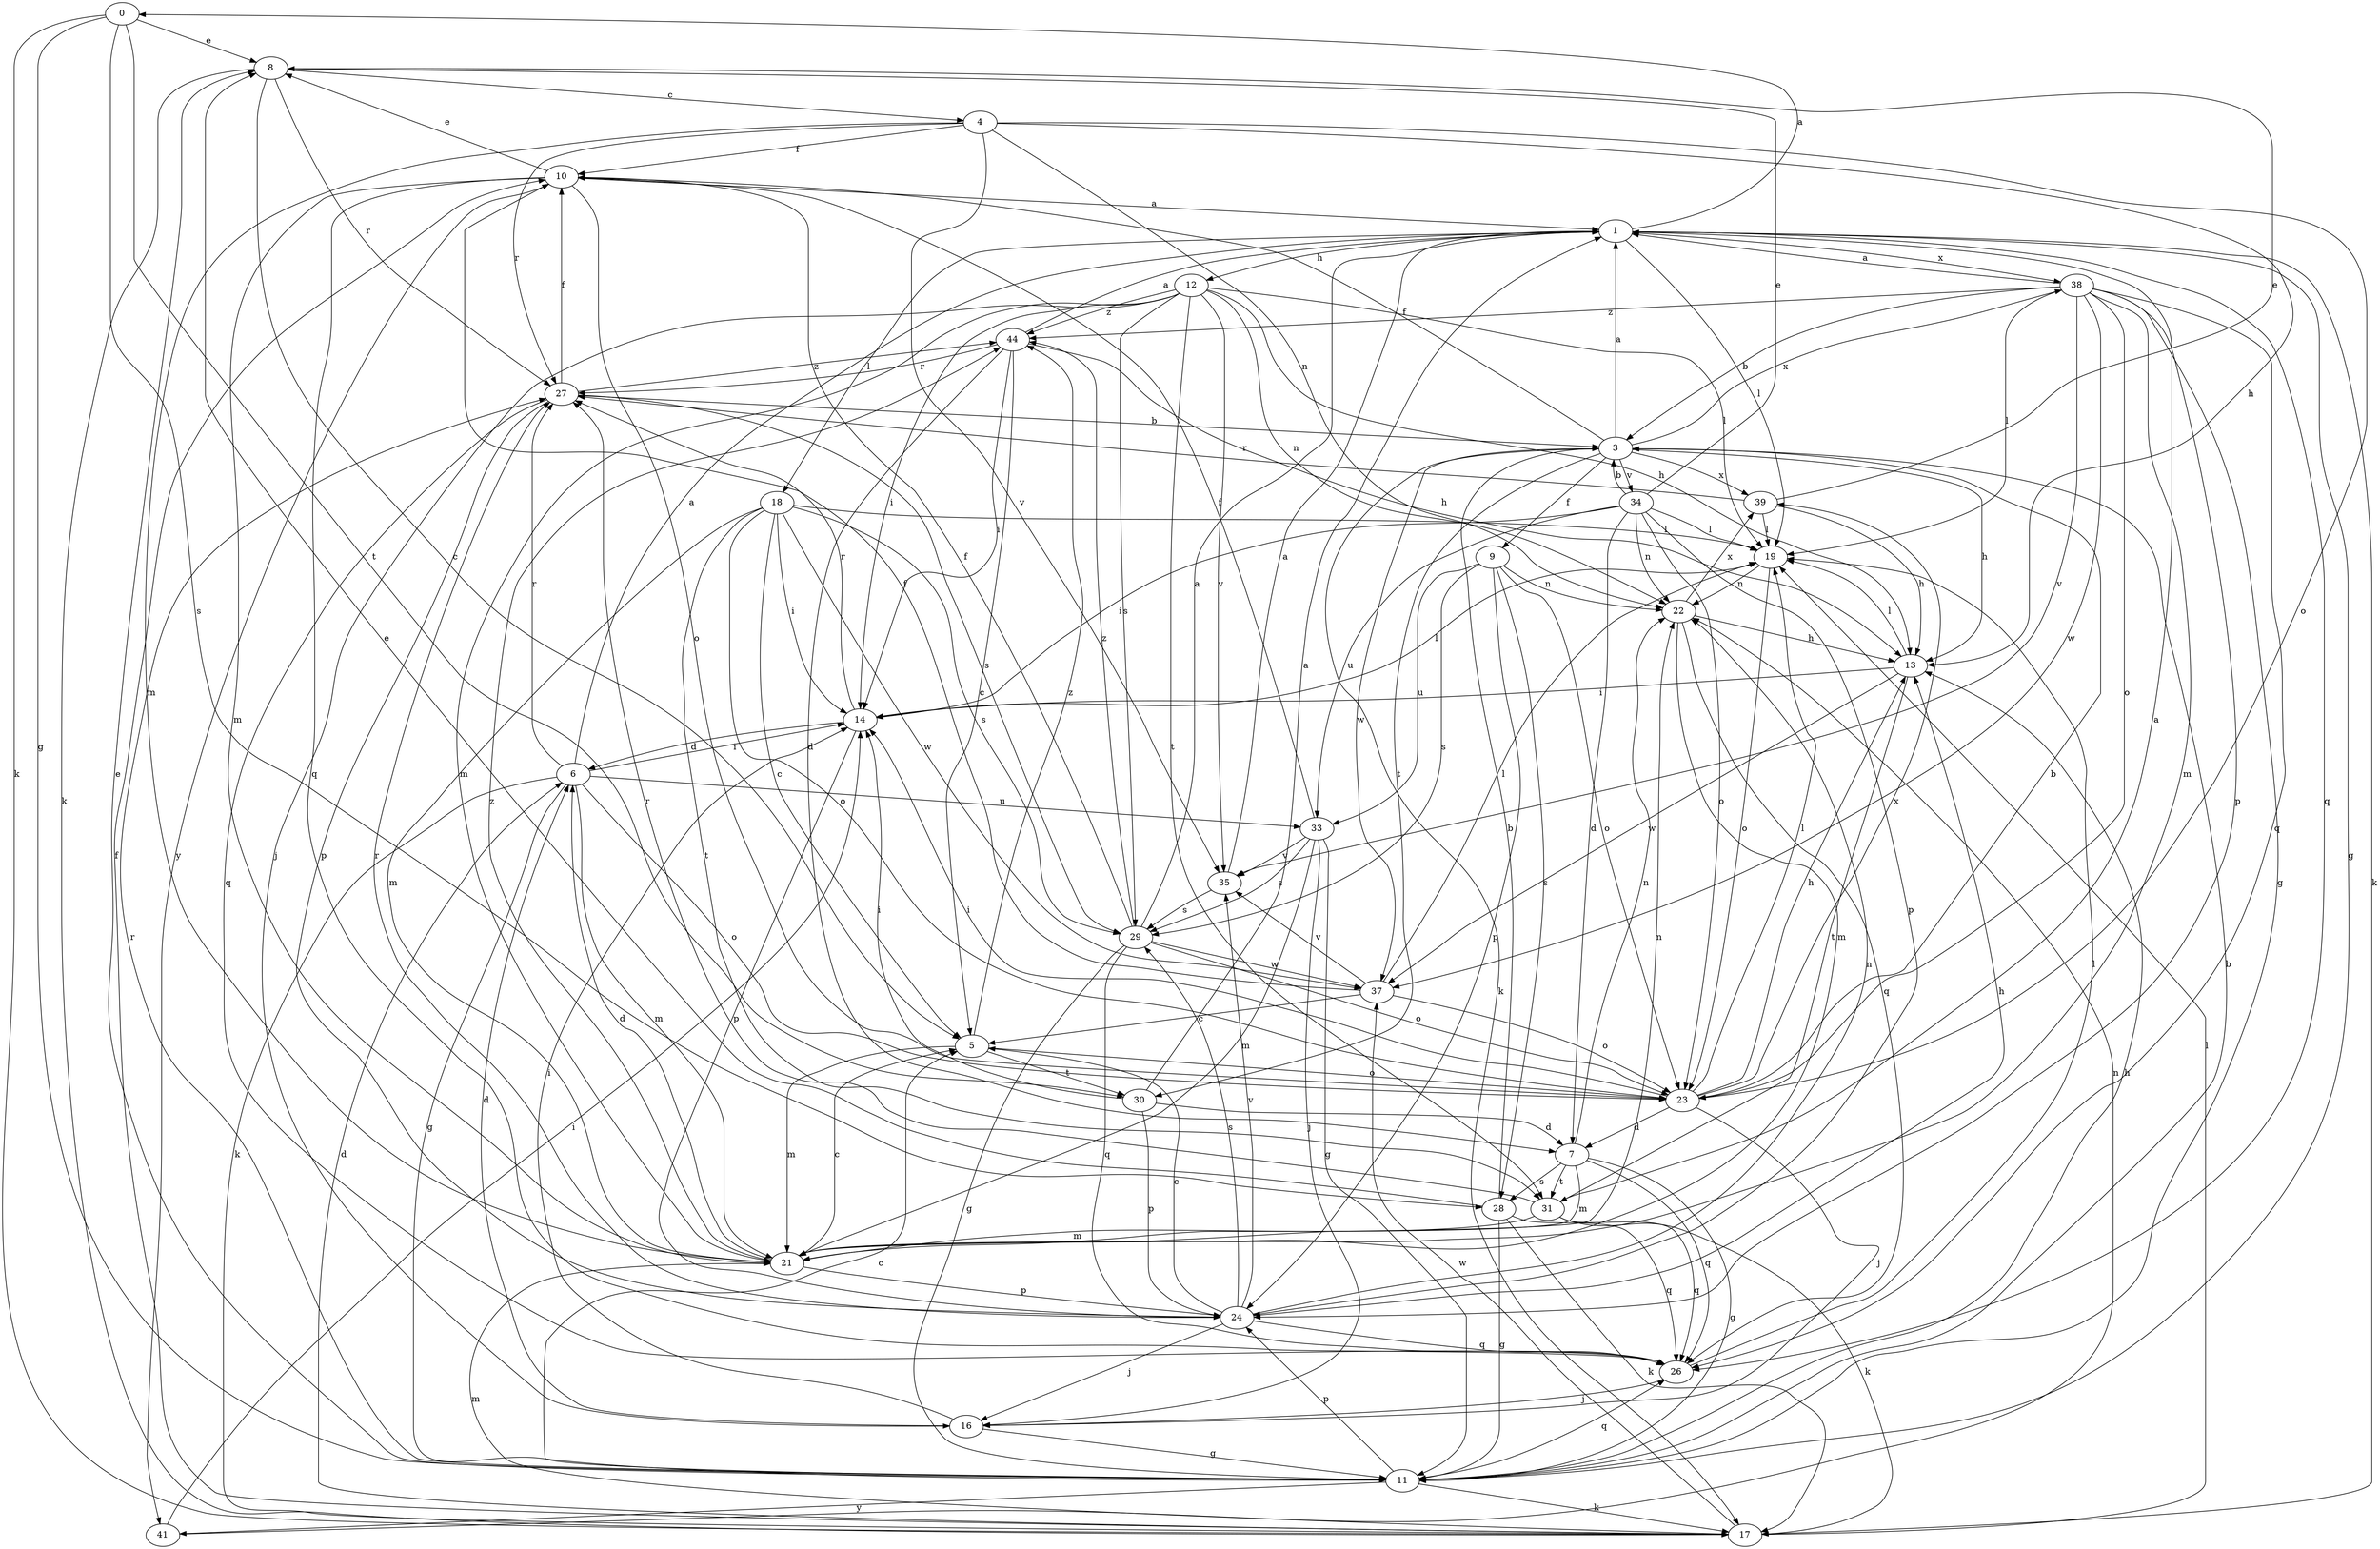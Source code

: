 strict digraph  {
0;
1;
3;
4;
5;
6;
7;
8;
9;
10;
11;
12;
13;
14;
16;
17;
18;
19;
21;
22;
23;
24;
26;
27;
28;
29;
30;
31;
33;
34;
35;
37;
38;
39;
41;
44;
0 -> 8  [label=e];
0 -> 11  [label=g];
0 -> 17  [label=k];
0 -> 28  [label=s];
0 -> 30  [label=t];
1 -> 0  [label=a];
1 -> 11  [label=g];
1 -> 12  [label=h];
1 -> 17  [label=k];
1 -> 18  [label=l];
1 -> 19  [label=l];
1 -> 26  [label=q];
1 -> 38  [label=x];
3 -> 1  [label=a];
3 -> 9  [label=f];
3 -> 10  [label=f];
3 -> 13  [label=h];
3 -> 17  [label=k];
3 -> 30  [label=t];
3 -> 34  [label=v];
3 -> 37  [label=w];
3 -> 38  [label=x];
3 -> 39  [label=x];
4 -> 10  [label=f];
4 -> 13  [label=h];
4 -> 21  [label=m];
4 -> 22  [label=n];
4 -> 23  [label=o];
4 -> 27  [label=r];
4 -> 35  [label=v];
5 -> 21  [label=m];
5 -> 23  [label=o];
5 -> 30  [label=t];
5 -> 44  [label=z];
6 -> 1  [label=a];
6 -> 11  [label=g];
6 -> 14  [label=i];
6 -> 17  [label=k];
6 -> 21  [label=m];
6 -> 23  [label=o];
6 -> 27  [label=r];
6 -> 33  [label=u];
7 -> 11  [label=g];
7 -> 21  [label=m];
7 -> 22  [label=n];
7 -> 26  [label=q];
7 -> 28  [label=s];
7 -> 31  [label=t];
8 -> 4  [label=c];
8 -> 5  [label=c];
8 -> 17  [label=k];
8 -> 27  [label=r];
9 -> 22  [label=n];
9 -> 23  [label=o];
9 -> 24  [label=p];
9 -> 28  [label=s];
9 -> 29  [label=s];
9 -> 33  [label=u];
10 -> 1  [label=a];
10 -> 8  [label=e];
10 -> 21  [label=m];
10 -> 23  [label=o];
10 -> 26  [label=q];
10 -> 41  [label=y];
11 -> 3  [label=b];
11 -> 5  [label=c];
11 -> 8  [label=e];
11 -> 13  [label=h];
11 -> 17  [label=k];
11 -> 24  [label=p];
11 -> 26  [label=q];
11 -> 27  [label=r];
11 -> 41  [label=y];
12 -> 13  [label=h];
12 -> 14  [label=i];
12 -> 16  [label=j];
12 -> 19  [label=l];
12 -> 21  [label=m];
12 -> 22  [label=n];
12 -> 29  [label=s];
12 -> 31  [label=t];
12 -> 35  [label=v];
12 -> 44  [label=z];
13 -> 14  [label=i];
13 -> 19  [label=l];
13 -> 31  [label=t];
13 -> 37  [label=w];
14 -> 6  [label=d];
14 -> 19  [label=l];
14 -> 24  [label=p];
14 -> 27  [label=r];
16 -> 6  [label=d];
16 -> 11  [label=g];
16 -> 14  [label=i];
17 -> 6  [label=d];
17 -> 10  [label=f];
17 -> 19  [label=l];
17 -> 21  [label=m];
17 -> 37  [label=w];
18 -> 5  [label=c];
18 -> 14  [label=i];
18 -> 19  [label=l];
18 -> 21  [label=m];
18 -> 23  [label=o];
18 -> 29  [label=s];
18 -> 31  [label=t];
18 -> 37  [label=w];
19 -> 22  [label=n];
19 -> 23  [label=o];
21 -> 5  [label=c];
21 -> 6  [label=d];
21 -> 22  [label=n];
21 -> 24  [label=p];
21 -> 44  [label=z];
22 -> 13  [label=h];
22 -> 21  [label=m];
22 -> 26  [label=q];
22 -> 39  [label=x];
23 -> 3  [label=b];
23 -> 7  [label=d];
23 -> 13  [label=h];
23 -> 14  [label=i];
23 -> 16  [label=j];
23 -> 19  [label=l];
23 -> 39  [label=x];
24 -> 5  [label=c];
24 -> 13  [label=h];
24 -> 16  [label=j];
24 -> 22  [label=n];
24 -> 26  [label=q];
24 -> 27  [label=r];
24 -> 29  [label=s];
24 -> 35  [label=v];
26 -> 16  [label=j];
26 -> 19  [label=l];
27 -> 3  [label=b];
27 -> 10  [label=f];
27 -> 24  [label=p];
27 -> 26  [label=q];
27 -> 29  [label=s];
27 -> 44  [label=z];
28 -> 3  [label=b];
28 -> 8  [label=e];
28 -> 11  [label=g];
28 -> 17  [label=k];
28 -> 26  [label=q];
29 -> 1  [label=a];
29 -> 10  [label=f];
29 -> 11  [label=g];
29 -> 23  [label=o];
29 -> 26  [label=q];
29 -> 37  [label=w];
29 -> 44  [label=z];
30 -> 1  [label=a];
30 -> 7  [label=d];
30 -> 14  [label=i];
30 -> 24  [label=p];
31 -> 1  [label=a];
31 -> 17  [label=k];
31 -> 21  [label=m];
31 -> 26  [label=q];
31 -> 27  [label=r];
33 -> 10  [label=f];
33 -> 11  [label=g];
33 -> 16  [label=j];
33 -> 21  [label=m];
33 -> 29  [label=s];
33 -> 35  [label=v];
34 -> 3  [label=b];
34 -> 7  [label=d];
34 -> 8  [label=e];
34 -> 14  [label=i];
34 -> 19  [label=l];
34 -> 22  [label=n];
34 -> 23  [label=o];
34 -> 24  [label=p];
34 -> 33  [label=u];
35 -> 1  [label=a];
35 -> 29  [label=s];
37 -> 5  [label=c];
37 -> 10  [label=f];
37 -> 19  [label=l];
37 -> 23  [label=o];
37 -> 35  [label=v];
38 -> 1  [label=a];
38 -> 3  [label=b];
38 -> 11  [label=g];
38 -> 19  [label=l];
38 -> 21  [label=m];
38 -> 23  [label=o];
38 -> 24  [label=p];
38 -> 26  [label=q];
38 -> 35  [label=v];
38 -> 37  [label=w];
38 -> 44  [label=z];
39 -> 8  [label=e];
39 -> 13  [label=h];
39 -> 19  [label=l];
39 -> 27  [label=r];
41 -> 14  [label=i];
41 -> 22  [label=n];
44 -> 1  [label=a];
44 -> 5  [label=c];
44 -> 7  [label=d];
44 -> 13  [label=h];
44 -> 14  [label=i];
44 -> 27  [label=r];
}
